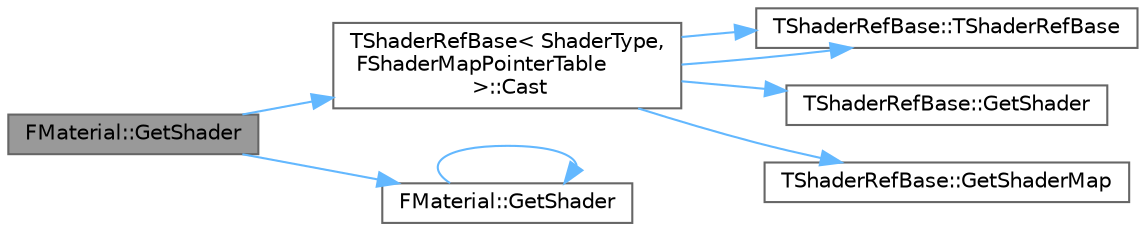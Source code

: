 digraph "FMaterial::GetShader"
{
 // INTERACTIVE_SVG=YES
 // LATEX_PDF_SIZE
  bgcolor="transparent";
  edge [fontname=Helvetica,fontsize=10,labelfontname=Helvetica,labelfontsize=10];
  node [fontname=Helvetica,fontsize=10,shape=box,height=0.2,width=0.4];
  rankdir="LR";
  Node1 [id="Node000001",label="FMaterial::GetShader",height=0.2,width=0.4,color="gray40", fillcolor="grey60", style="filled", fontcolor="black",tooltip=" "];
  Node1 -> Node2 [id="edge1_Node000001_Node000002",color="steelblue1",style="solid",tooltip=" "];
  Node2 [id="Node000002",label="TShaderRefBase\< ShaderType,\l FShaderMapPointerTable\l \>::Cast",height=0.2,width=0.4,color="grey40", fillcolor="white", style="filled",URL="$dc/d92/classTShaderRefBase.html#a865f38de8eb775470bbfac93fea16488",tooltip=" "];
  Node2 -> Node3 [id="edge2_Node000002_Node000003",color="steelblue1",style="solid",tooltip=" "];
  Node3 [id="Node000003",label="TShaderRefBase::TShaderRefBase",height=0.2,width=0.4,color="grey40", fillcolor="white", style="filled",URL="$dc/d92/classTShaderRefBase.html#a3cb71d23a64953c6d12599a9d64aab69",tooltip=" "];
  Node2 -> Node3 [id="edge3_Node000002_Node000003",color="steelblue1",style="solid",tooltip=" "];
  Node2 -> Node4 [id="edge4_Node000002_Node000004",color="steelblue1",style="solid",tooltip=" "];
  Node4 [id="Node000004",label="TShaderRefBase::GetShader",height=0.2,width=0.4,color="grey40", fillcolor="white", style="filled",URL="$dc/d92/classTShaderRefBase.html#a83564104c879b5f262a6f0495798a135",tooltip=" "];
  Node2 -> Node5 [id="edge5_Node000002_Node000005",color="steelblue1",style="solid",tooltip=" "];
  Node5 [id="Node000005",label="TShaderRefBase::GetShaderMap",height=0.2,width=0.4,color="grey40", fillcolor="white", style="filled",URL="$dc/d92/classTShaderRefBase.html#a8665b66bc77bc0a4638928276e905ed6",tooltip=" "];
  Node1 -> Node6 [id="edge6_Node000001_Node000006",color="steelblue1",style="solid",tooltip=" "];
  Node6 [id="Node000006",label="FMaterial::GetShader",height=0.2,width=0.4,color="grey40", fillcolor="white", style="filled",URL="$db/d78/classFMaterial.html#a5fd04a05a57e7440e767341a1431c1c8",tooltip="Finds the shader matching the template type and the passed in vertex factory, asserts if not found."];
  Node6 -> Node6 [id="edge7_Node000006_Node000006",color="steelblue1",style="solid",tooltip=" "];
}
